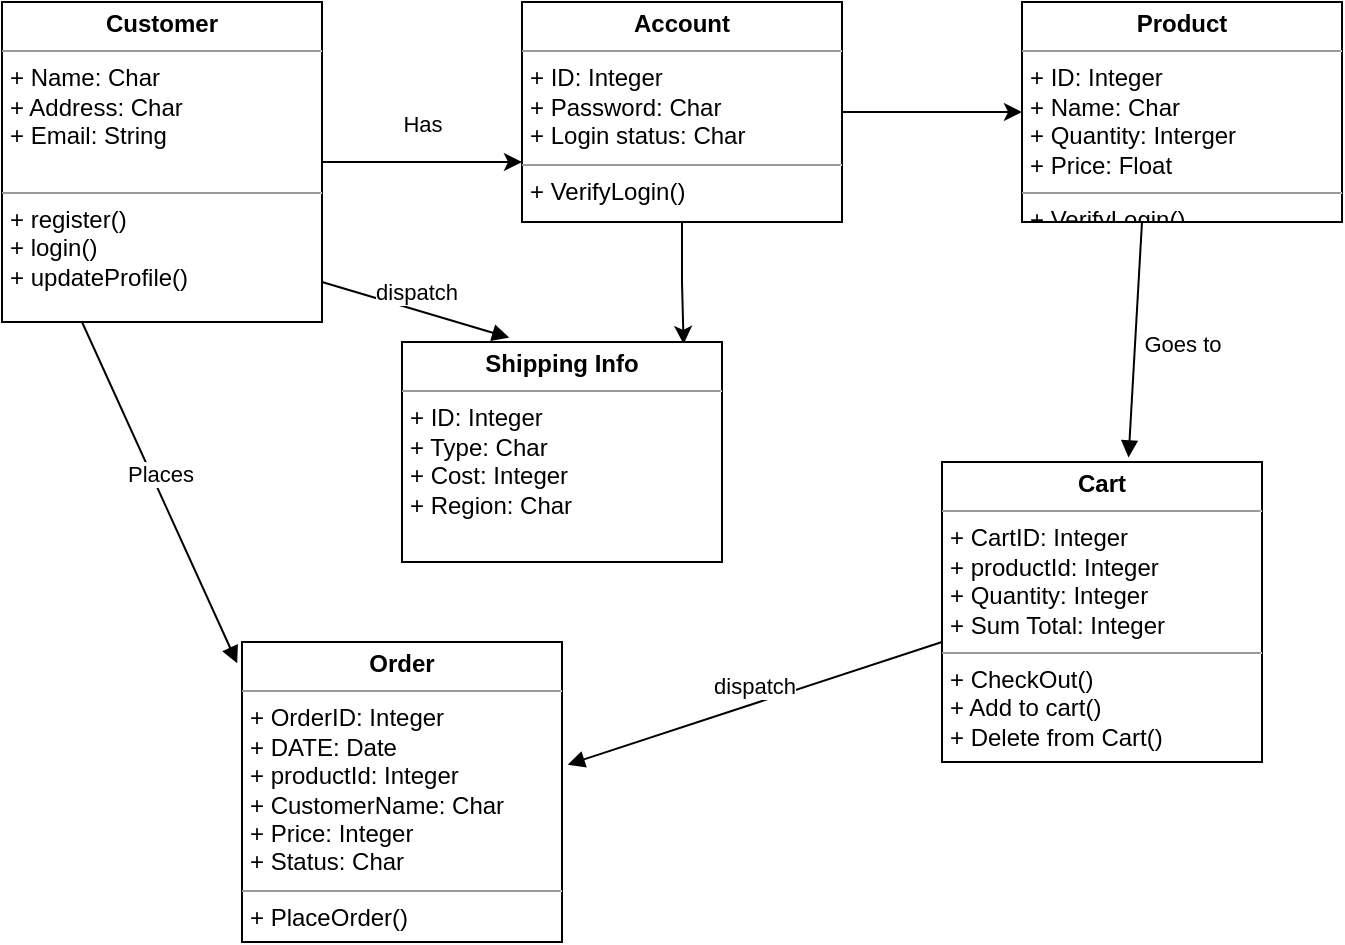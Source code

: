 <mxfile version="17.4.0" type="github">
  <diagram id="OdIOwoIZfVw0bFNYYBmG" name="Page-1">
    <mxGraphModel dx="1111" dy="469" grid="1" gridSize="10" guides="1" tooltips="1" connect="1" arrows="1" fold="1" page="1" pageScale="1" pageWidth="850" pageHeight="1100" math="0" shadow="0">
      <root>
        <mxCell id="0" />
        <mxCell id="1" parent="0" />
        <mxCell id="lJDV0J93Q9FH2goTZ_T7-4" value="Has" style="edgeStyle=orthogonalEdgeStyle;rounded=0;orthogonalLoop=1;jettySize=auto;html=1;" edge="1" parent="1" source="lJDV0J93Q9FH2goTZ_T7-1">
          <mxGeometry y="20" relative="1" as="geometry">
            <mxPoint x="310" y="120" as="targetPoint" />
            <mxPoint as="offset" />
          </mxGeometry>
        </mxCell>
        <mxCell id="lJDV0J93Q9FH2goTZ_T7-1" value="&lt;p style=&quot;margin: 0px ; margin-top: 4px ; text-align: center&quot;&gt;&lt;b&gt;Customer&lt;/b&gt;&lt;/p&gt;&lt;hr size=&quot;1&quot;&gt;&lt;p style=&quot;margin: 0px ; margin-left: 4px&quot;&gt;+ Name: Char&lt;/p&gt;&lt;p style=&quot;margin: 0px ; margin-left: 4px&quot;&gt;+ Address: Char&lt;/p&gt;&lt;p style=&quot;margin: 0px ; margin-left: 4px&quot;&gt;+ Email: String&lt;/p&gt;&lt;p style=&quot;margin: 0px ; margin-left: 4px&quot;&gt;&lt;br&gt;&lt;/p&gt;&lt;hr size=&quot;1&quot;&gt;&lt;p style=&quot;margin: 0px ; margin-left: 4px&quot;&gt;+ register()&lt;/p&gt;&lt;p style=&quot;margin: 0px ; margin-left: 4px&quot;&gt;+ login()&lt;/p&gt;&lt;p style=&quot;margin: 0px ; margin-left: 4px&quot;&gt;+ updateProfile()&lt;/p&gt;&lt;p style=&quot;margin: 0px ; margin-left: 4px&quot;&gt;&lt;br&gt;&lt;/p&gt;" style="verticalAlign=top;align=left;overflow=fill;fontSize=12;fontFamily=Helvetica;html=1;" vertex="1" parent="1">
          <mxGeometry x="50" y="40" width="160" height="160" as="geometry" />
        </mxCell>
        <mxCell id="lJDV0J93Q9FH2goTZ_T7-13" style="edgeStyle=orthogonalEdgeStyle;rounded=0;orthogonalLoop=1;jettySize=auto;html=1;entryX=0;entryY=0.5;entryDx=0;entryDy=0;" edge="1" parent="1" source="lJDV0J93Q9FH2goTZ_T7-2" target="lJDV0J93Q9FH2goTZ_T7-12">
          <mxGeometry relative="1" as="geometry" />
        </mxCell>
        <mxCell id="lJDV0J93Q9FH2goTZ_T7-19" style="edgeStyle=orthogonalEdgeStyle;rounded=0;orthogonalLoop=1;jettySize=auto;html=1;exitX=0.5;exitY=1;exitDx=0;exitDy=0;entryX=0.88;entryY=0.009;entryDx=0;entryDy=0;entryPerimeter=0;" edge="1" parent="1" source="lJDV0J93Q9FH2goTZ_T7-2" target="lJDV0J93Q9FH2goTZ_T7-16">
          <mxGeometry relative="1" as="geometry" />
        </mxCell>
        <mxCell id="lJDV0J93Q9FH2goTZ_T7-2" value="&lt;p style=&quot;margin: 0px ; margin-top: 4px ; text-align: center&quot;&gt;&lt;b&gt;Account&lt;/b&gt;&lt;/p&gt;&lt;hr size=&quot;1&quot;&gt;&lt;p style=&quot;margin: 0px ; margin-left: 4px&quot;&gt;+ ID: Integer&lt;/p&gt;&lt;p style=&quot;margin: 0px ; margin-left: 4px&quot;&gt;+ Password: Char&lt;/p&gt;&lt;p style=&quot;margin: 0px ; margin-left: 4px&quot;&gt;+ Login status: Char&lt;/p&gt;&lt;hr size=&quot;1&quot;&gt;&lt;p style=&quot;margin: 0px ; margin-left: 4px&quot;&gt;+ VerifyLogin()&lt;/p&gt;&lt;p style=&quot;margin: 0px ; margin-left: 4px&quot;&gt;&lt;br&gt;&lt;/p&gt;" style="verticalAlign=top;align=left;overflow=fill;fontSize=12;fontFamily=Helvetica;html=1;" vertex="1" parent="1">
          <mxGeometry x="310" y="40" width="160" height="110" as="geometry" />
        </mxCell>
        <mxCell id="lJDV0J93Q9FH2goTZ_T7-5" value="&lt;p style=&quot;margin: 0px ; margin-top: 4px ; text-align: center&quot;&gt;&lt;b&gt;Cart&lt;/b&gt;&lt;/p&gt;&lt;hr size=&quot;1&quot;&gt;&lt;p style=&quot;margin: 0px ; margin-left: 4px&quot;&gt;+ CartID: Integer&lt;/p&gt;&lt;p style=&quot;margin: 0px ; margin-left: 4px&quot;&gt;+ productId: Integer&lt;/p&gt;&lt;p style=&quot;margin: 0px ; margin-left: 4px&quot;&gt;+ Quantity: Integer&lt;/p&gt;&lt;p style=&quot;margin: 0px ; margin-left: 4px&quot;&gt;+ Sum Total: Integer&lt;/p&gt;&lt;hr size=&quot;1&quot;&gt;&lt;p style=&quot;margin: 0px ; margin-left: 4px&quot;&gt;+ CheckOut()&lt;/p&gt;&lt;p style=&quot;margin: 0px ; margin-left: 4px&quot;&gt;+ Add to cart()&lt;/p&gt;&lt;p style=&quot;margin: 0px ; margin-left: 4px&quot;&gt;+ Delete from Cart()&lt;/p&gt;&lt;p style=&quot;margin: 0px ; margin-left: 4px&quot;&gt;&amp;nbsp;&lt;/p&gt;" style="verticalAlign=top;align=left;overflow=fill;fontSize=12;fontFamily=Helvetica;html=1;" vertex="1" parent="1">
          <mxGeometry x="520" y="270" width="160" height="150" as="geometry" />
        </mxCell>
        <mxCell id="lJDV0J93Q9FH2goTZ_T7-9" value="&lt;p style=&quot;margin: 0px ; margin-top: 4px ; text-align: center&quot;&gt;&lt;b&gt;Order&lt;/b&gt;&lt;/p&gt;&lt;hr size=&quot;1&quot;&gt;&lt;p style=&quot;margin: 0px ; margin-left: 4px&quot;&gt;+ OrderID: Integer&lt;/p&gt;&lt;p style=&quot;margin: 0px ; margin-left: 4px&quot;&gt;+ DATE: Date&lt;/p&gt;&lt;p style=&quot;margin: 0px ; margin-left: 4px&quot;&gt;+ productId: Integer&lt;/p&gt;&lt;p style=&quot;margin: 0px ; margin-left: 4px&quot;&gt;+ CustomerName: Char&lt;/p&gt;&lt;p style=&quot;margin: 0px ; margin-left: 4px&quot;&gt;+ Price: Integer&lt;/p&gt;&lt;p style=&quot;margin: 0px ; margin-left: 4px&quot;&gt;+ Status: Char&lt;/p&gt;&lt;hr size=&quot;1&quot;&gt;&lt;p style=&quot;margin: 0px ; margin-left: 4px&quot;&gt;+ PlaceOrder()&lt;span&gt;&amp;nbsp;&lt;/span&gt;&lt;/p&gt;" style="verticalAlign=top;align=left;overflow=fill;fontSize=12;fontFamily=Helvetica;html=1;" vertex="1" parent="1">
          <mxGeometry x="170" y="360" width="160" height="150" as="geometry" />
        </mxCell>
        <mxCell id="lJDV0J93Q9FH2goTZ_T7-11" value="Places" style="html=1;verticalAlign=bottom;endArrow=block;rounded=0;entryX=-0.015;entryY=0.071;entryDx=0;entryDy=0;entryPerimeter=0;exitX=0.25;exitY=1;exitDx=0;exitDy=0;" edge="1" parent="1" source="lJDV0J93Q9FH2goTZ_T7-1" target="lJDV0J93Q9FH2goTZ_T7-9">
          <mxGeometry width="80" relative="1" as="geometry">
            <mxPoint x="210" y="180" as="sourcePoint" />
            <mxPoint x="290" y="180" as="targetPoint" />
          </mxGeometry>
        </mxCell>
        <mxCell id="lJDV0J93Q9FH2goTZ_T7-12" value="&lt;p style=&quot;margin: 0px ; margin-top: 4px ; text-align: center&quot;&gt;&lt;b&gt;Product&lt;/b&gt;&lt;/p&gt;&lt;hr size=&quot;1&quot;&gt;&lt;p style=&quot;margin: 0px ; margin-left: 4px&quot;&gt;+ ID: Integer&lt;/p&gt;&lt;p style=&quot;margin: 0px ; margin-left: 4px&quot;&gt;+ Name: Char&lt;/p&gt;&lt;p style=&quot;margin: 0px ; margin-left: 4px&quot;&gt;+ Quantity: Interger&lt;/p&gt;&lt;p style=&quot;margin: 0px ; margin-left: 4px&quot;&gt;+ Price: Float&lt;/p&gt;&lt;hr size=&quot;1&quot;&gt;&lt;p style=&quot;margin: 0px ; margin-left: 4px&quot;&gt;+ VerifyLogin()&lt;/p&gt;&lt;p style=&quot;margin: 0px ; margin-left: 4px&quot;&gt;&lt;br&gt;&lt;/p&gt;" style="verticalAlign=top;align=left;overflow=fill;fontSize=12;fontFamily=Helvetica;html=1;" vertex="1" parent="1">
          <mxGeometry x="560" y="40" width="160" height="110" as="geometry" />
        </mxCell>
        <mxCell id="lJDV0J93Q9FH2goTZ_T7-14" value="Goes to" style="html=1;verticalAlign=bottom;endArrow=block;rounded=0;entryX=0.583;entryY=-0.015;entryDx=0;entryDy=0;entryPerimeter=0;" edge="1" parent="1" target="lJDV0J93Q9FH2goTZ_T7-5">
          <mxGeometry x="0.166" y="24" width="80" relative="1" as="geometry">
            <mxPoint x="620" y="150" as="sourcePoint" />
            <mxPoint x="700" y="150" as="targetPoint" />
            <mxPoint as="offset" />
          </mxGeometry>
        </mxCell>
        <mxCell id="lJDV0J93Q9FH2goTZ_T7-15" value="dispatch" style="html=1;verticalAlign=bottom;endArrow=block;rounded=0;entryX=1.018;entryY=0.409;entryDx=0;entryDy=0;entryPerimeter=0;" edge="1" parent="1" target="lJDV0J93Q9FH2goTZ_T7-9">
          <mxGeometry width="80" relative="1" as="geometry">
            <mxPoint x="520" y="360" as="sourcePoint" />
            <mxPoint x="600" y="360" as="targetPoint" />
          </mxGeometry>
        </mxCell>
        <mxCell id="lJDV0J93Q9FH2goTZ_T7-16" value="&lt;p style=&quot;margin: 0px ; margin-top: 4px ; text-align: center&quot;&gt;&lt;b&gt;Shipping Info&lt;/b&gt;&lt;/p&gt;&lt;hr size=&quot;1&quot;&gt;&lt;p style=&quot;margin: 0px ; margin-left: 4px&quot;&gt;+ ID: Integer&lt;/p&gt;&lt;p style=&quot;margin: 0px ; margin-left: 4px&quot;&gt;+ Type: Char&lt;/p&gt;&lt;p style=&quot;margin: 0px ; margin-left: 4px&quot;&gt;+ Cost: Integer&lt;/p&gt;&lt;p style=&quot;margin: 0px ; margin-left: 4px&quot;&gt;&lt;span&gt;+ Region: Char&lt;/span&gt;&lt;/p&gt;&lt;p style=&quot;margin: 0px ; margin-left: 4px&quot;&gt;&lt;br&gt;&lt;/p&gt;&lt;p style=&quot;margin: 0px ; margin-left: 4px&quot;&gt;&lt;br&gt;&lt;/p&gt;" style="verticalAlign=top;align=left;overflow=fill;fontSize=12;fontFamily=Helvetica;html=1;" vertex="1" parent="1">
          <mxGeometry x="250" y="210" width="160" height="110" as="geometry" />
        </mxCell>
        <mxCell id="lJDV0J93Q9FH2goTZ_T7-17" value="dispatch" style="html=1;verticalAlign=bottom;endArrow=block;rounded=0;entryX=0.335;entryY=-0.02;entryDx=0;entryDy=0;entryPerimeter=0;" edge="1" parent="1" target="lJDV0J93Q9FH2goTZ_T7-16">
          <mxGeometry width="80" relative="1" as="geometry">
            <mxPoint x="210" y="180" as="sourcePoint" />
            <mxPoint x="290" y="180" as="targetPoint" />
          </mxGeometry>
        </mxCell>
      </root>
    </mxGraphModel>
  </diagram>
</mxfile>
